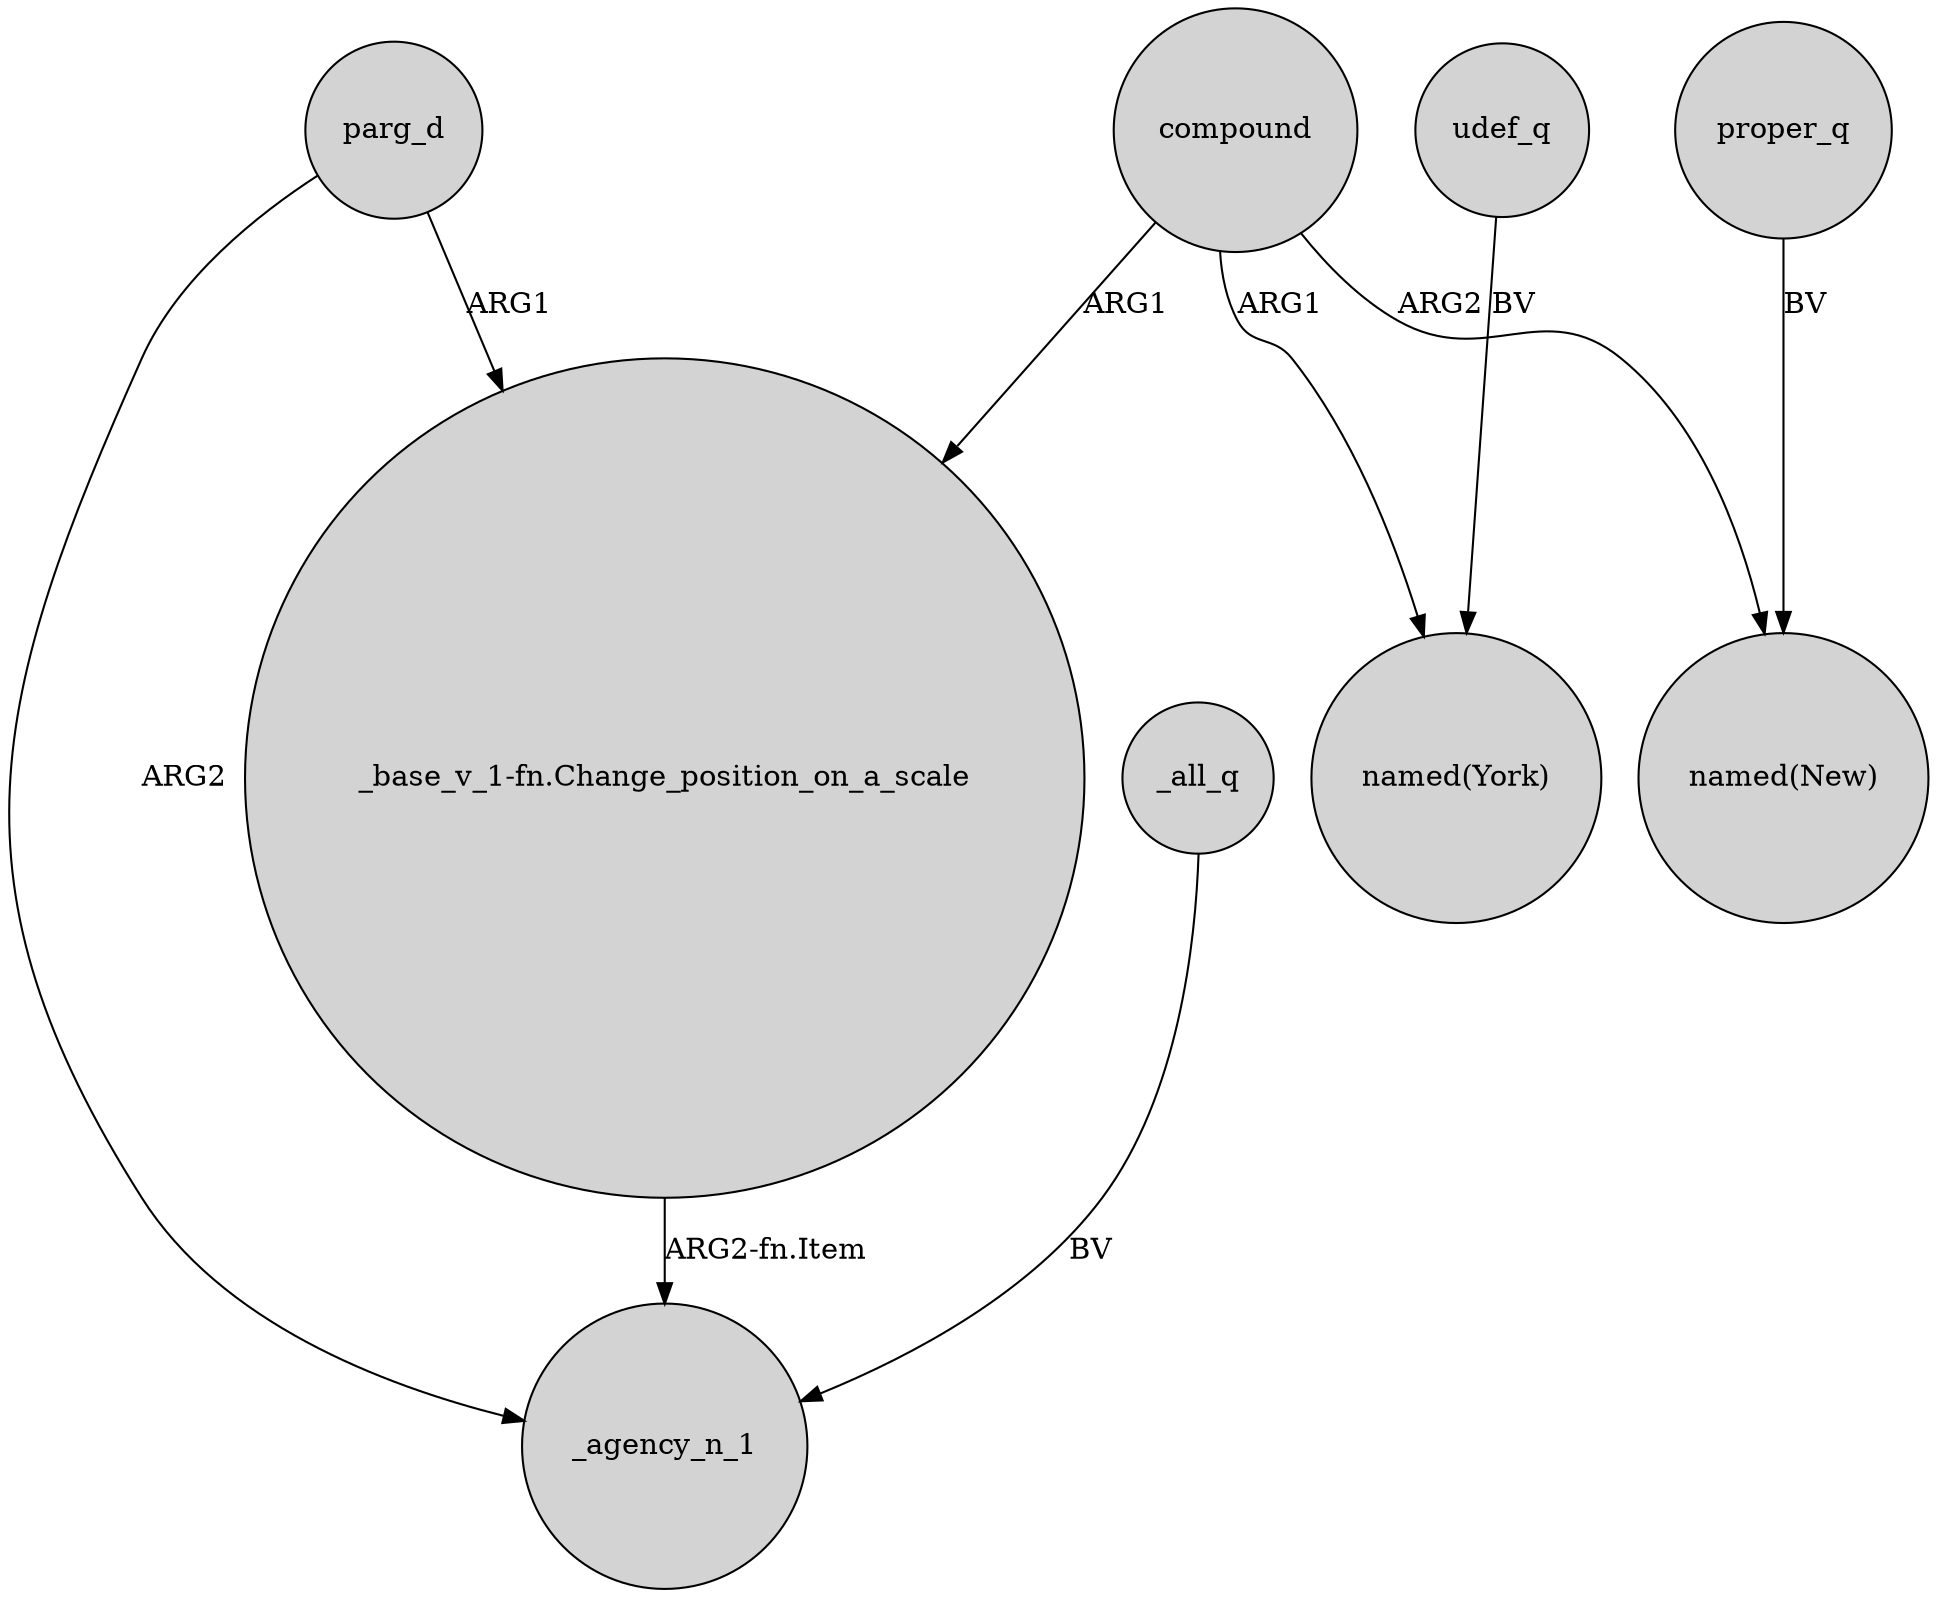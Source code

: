 digraph {
	node [shape=circle style=filled]
	"_base_v_1-fn.Change_position_on_a_scale" -> _agency_n_1 [label="ARG2-fn.Item"]
	parg_d -> _agency_n_1 [label=ARG2]
	compound -> "named(York)" [label=ARG1]
	_all_q -> _agency_n_1 [label=BV]
	parg_d -> "_base_v_1-fn.Change_position_on_a_scale" [label=ARG1]
	udef_q -> "named(York)" [label=BV]
	compound -> "named(New)" [label=ARG2]
	compound -> "_base_v_1-fn.Change_position_on_a_scale" [label=ARG1]
	proper_q -> "named(New)" [label=BV]
}
